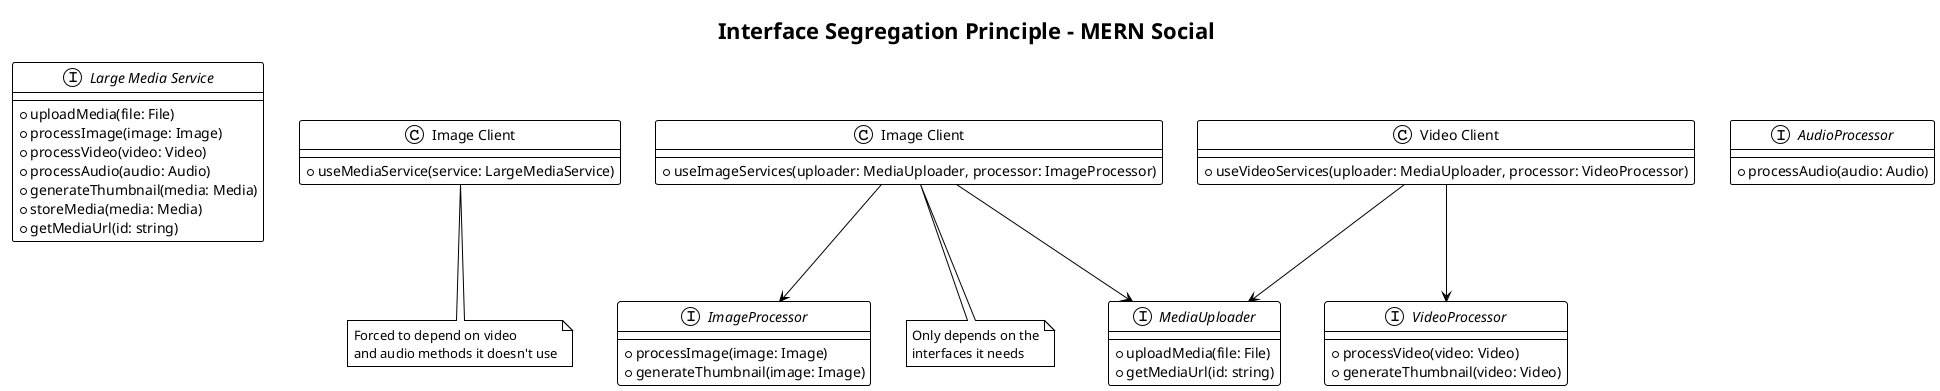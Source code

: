 @startuml isp-diagram
!theme plain

title Interface Segregation Principle - MERN Social

' Bad approach
interface "Large Media Service" as LargeMediaService {
  +uploadMedia(file: File)
  +processImage(image: Image)
  +processVideo(video: Video)
  +processAudio(audio: Audio)
  +generateThumbnail(media: Media)
  +storeMedia(media: Media)
  +getMediaUrl(id: string)
}

class "Image Client" as BadImageClient {
  +useMediaService(service: LargeMediaService)
}

note bottom of BadImageClient: Forced to depend on video\nand audio methods it doesn't use

' Good approach
interface "MediaUploader" as MediaUploader {
  +uploadMedia(file: File)
  +getMediaUrl(id: string)
}

interface "ImageProcessor" as ImageProcessor {
  +processImage(image: Image)
  +generateThumbnail(image: Image)
}

interface "VideoProcessor" as VideoProcessor {
  +processVideo(video: Video)
  +generateThumbnail(video: Video)
}

interface "AudioProcessor" as AudioProcessor {
  +processAudio(audio: Audio)
}

class "Image Client" as GoodImageClient {
  +useImageServices(uploader: MediaUploader, processor: ImageProcessor)
}

class "Video Client" as VideoClient {
  +useVideoServices(uploader: MediaUploader, processor: VideoProcessor)
}

GoodImageClient --> MediaUploader
GoodImageClient --> ImageProcessor
VideoClient --> MediaUploader
VideoClient --> VideoProcessor

note bottom of GoodImageClient: Only depends on the\ninterfaces it needs

@enduml